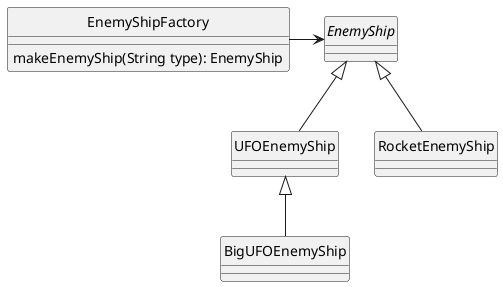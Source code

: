 @startuml Diagramme de classe
skinparam style strictuml
 abstract class EnemyShip
 class UFOEnemyShip extends EnemyShip
class RocketEnemyShip extends EnemyShip 
class BigUFOEnemyShip extends UFOEnemyShip
class EnemyShipFactory {
  makeEnemyShip(String type): EnemyShip
}
EnemyShipFactory -right->EnemyShip


@enduml